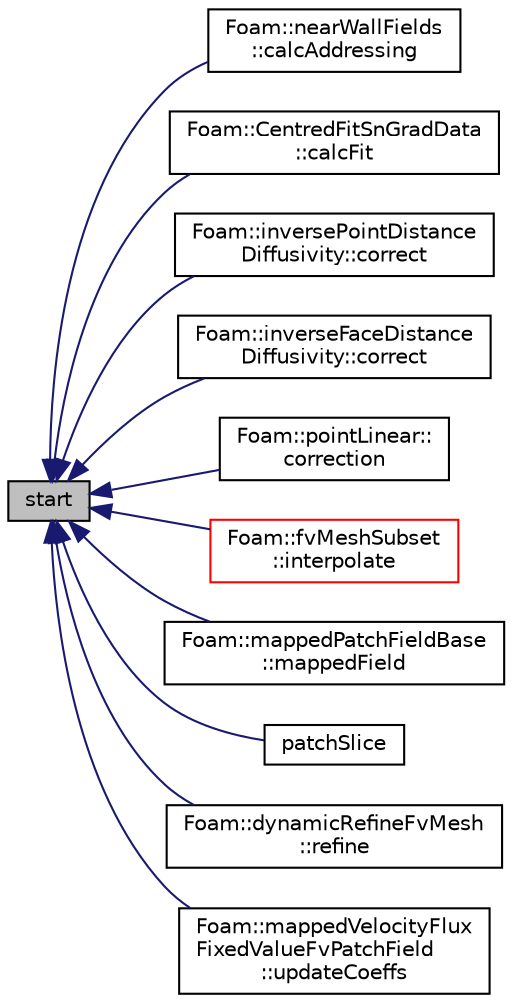 digraph "start"
{
  bgcolor="transparent";
  edge [fontname="Helvetica",fontsize="10",labelfontname="Helvetica",labelfontsize="10"];
  node [fontname="Helvetica",fontsize="10",shape=record];
  rankdir="LR";
  Node1 [label="start",height=0.2,width=0.4,color="black", fillcolor="grey75", style="filled", fontcolor="black"];
  Node1 -> Node2 [dir="back",color="midnightblue",fontsize="10",style="solid",fontname="Helvetica"];
  Node2 [label="Foam::nearWallFields\l::calcAddressing",height=0.2,width=0.4,color="black",URL="$a01580.html#a7097a017d4eac4116d58a3cdbf507891",tooltip="Calculate addressing from cells back to patch faces. "];
  Node1 -> Node3 [dir="back",color="midnightblue",fontsize="10",style="solid",fontname="Helvetica"];
  Node3 [label="Foam::CentredFitSnGradData\l::calcFit",height=0.2,width=0.4,color="black",URL="$a00259.html#a84a3ebdcaaaad35b99dce0ecc7413d2d"];
  Node1 -> Node4 [dir="back",color="midnightblue",fontsize="10",style="solid",fontname="Helvetica"];
  Node4 [label="Foam::inversePointDistance\lDiffusivity::correct",height=0.2,width=0.4,color="black",URL="$a01170.html#a3ae44b28050c3aa494c1d8e18cf618c1",tooltip="Correct the motion diffusivity. "];
  Node1 -> Node5 [dir="back",color="midnightblue",fontsize="10",style="solid",fontname="Helvetica"];
  Node5 [label="Foam::inverseFaceDistance\lDiffusivity::correct",height=0.2,width=0.4,color="black",URL="$a01169.html#a3ae44b28050c3aa494c1d8e18cf618c1",tooltip="Correct the motion diffusivity. "];
  Node1 -> Node6 [dir="back",color="midnightblue",fontsize="10",style="solid",fontname="Helvetica"];
  Node6 [label="Foam::pointLinear::\lcorrection",height=0.2,width=0.4,color="black",URL="$a01885.html#a71944945191a35be21d9ab3b37c3170c",tooltip="Return the explicit correction to the face-interpolate. "];
  Node1 -> Node7 [dir="back",color="midnightblue",fontsize="10",style="solid",fontname="Helvetica"];
  Node7 [label="Foam::fvMeshSubset\l::interpolate",height=0.2,width=0.4,color="red",URL="$a00881.html#ab2b56c3ad77bae1b74dcfcb148e29073",tooltip="Map volume field. "];
  Node1 -> Node8 [dir="back",color="midnightblue",fontsize="10",style="solid",fontname="Helvetica"];
  Node8 [label="Foam::mappedPatchFieldBase\l::mappedField",height=0.2,width=0.4,color="black",URL="$a01421.html#af85b5ce63e4be45def690103f387de9a",tooltip="Map sampleField onto *this patch. "];
  Node1 -> Node9 [dir="back",color="midnightblue",fontsize="10",style="solid",fontname="Helvetica"];
  Node9 [label="patchSlice",height=0.2,width=0.4,color="black",URL="$a00885.html#a2c6b06069457d4db3a4a509c4963411a",tooltip="Slice list to patch. "];
  Node1 -> Node10 [dir="back",color="midnightblue",fontsize="10",style="solid",fontname="Helvetica"];
  Node10 [label="Foam::dynamicRefineFvMesh\l::refine",height=0.2,width=0.4,color="black",URL="$a00606.html#a4cc059364e8fc86931758f25f0503d7e",tooltip="Refine cells. Update mesh and fields. "];
  Node1 -> Node11 [dir="back",color="midnightblue",fontsize="10",style="solid",fontname="Helvetica"];
  Node11 [label="Foam::mappedVelocityFlux\lFixedValueFvPatchField\l::updateCoeffs",height=0.2,width=0.4,color="black",URL="$a01426.html#a7e24eafac629d3733181cd942d4c902f",tooltip="Update the coefficients associated with the patch field. "];
}
